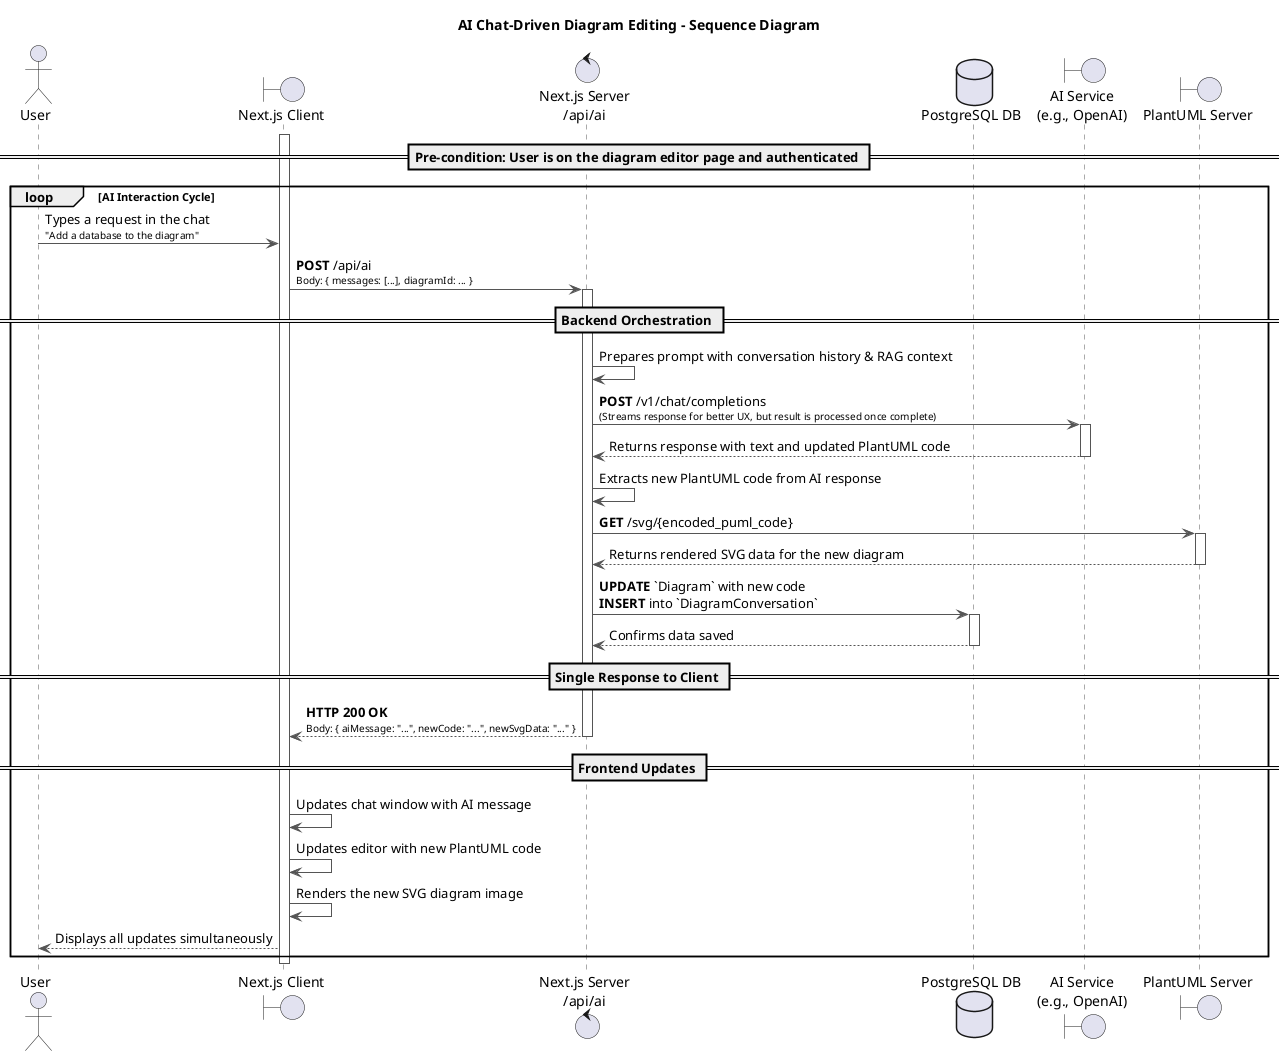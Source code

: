 @startuml
title AI Chat-Driven Diagram Editing - Sequence Diagram

actor User
boundary "Next.js Client" as Client
control "Next.js Server\n/api/ai" as Server
database "PostgreSQL DB" as DB
boundary "AI Service\n(e.g., OpenAI)" as AIService
boundary "PlantUML Server" as PlantUML

skinparam sequence {
    ArrowColor #555
    ActorBorderColor #555
    LifeLineBorderColor #555
    ParticipantBorderColor #007bff
    DatabaseBorderColor #d9534f
    ControlBorderColor #5cb85c
    BoundaryBorderColor #f0ad4e
}

== Pre-condition: User is on the diagram editor page and authenticated ==

activate Client
loop AI Interaction Cycle
    User -> Client: Types a request in the chat\n<font size=10>"Add a database to the diagram"</font>
    Client -> Server: **POST** /api/ai\n<font size=10>Body: { messages: [...], diagramId: ... }</font>
    activate Server

    == Backend Orchestration ==
    Server -> Server: Prepares prompt with conversation history & RAG context
    Server -> AIService: **POST** /v1/chat/completions\n<font size=10>(Streams response for better UX, but result is processed once complete)</font>
    activate AIService
    AIService --> Server: Returns response with text and updated PlantUML code
    deactivate AIService

    Server -> Server: Extracts new PlantUML code from AI response
    Server -> PlantUML: **GET** /svg/{encoded_puml_code}
    activate PlantUML
    PlantUML --> Server: Returns rendered SVG data for the new diagram
    deactivate PlantUML

    Server -> DB: **UPDATE** `Diagram` with new code\n**INSERT** into `DiagramConversation`
    activate DB
    DB --> Server: Confirms data saved
    deactivate DB

    == Single Response to Client ==
    Server --> Client: **HTTP 200 OK**\n<font size=10>Body: { aiMessage: "...", newCode: "...", newSvgData: "..." }</font>
    deactivate Server

    == Frontend Updates ==
    Client -> Client: Updates chat window with AI message
    Client -> Client: Updates editor with new PlantUML code
    Client -> Client: Renders the new SVG diagram image
    Client --> User: Displays all updates simultaneously
end
deactivate Client

@enduml